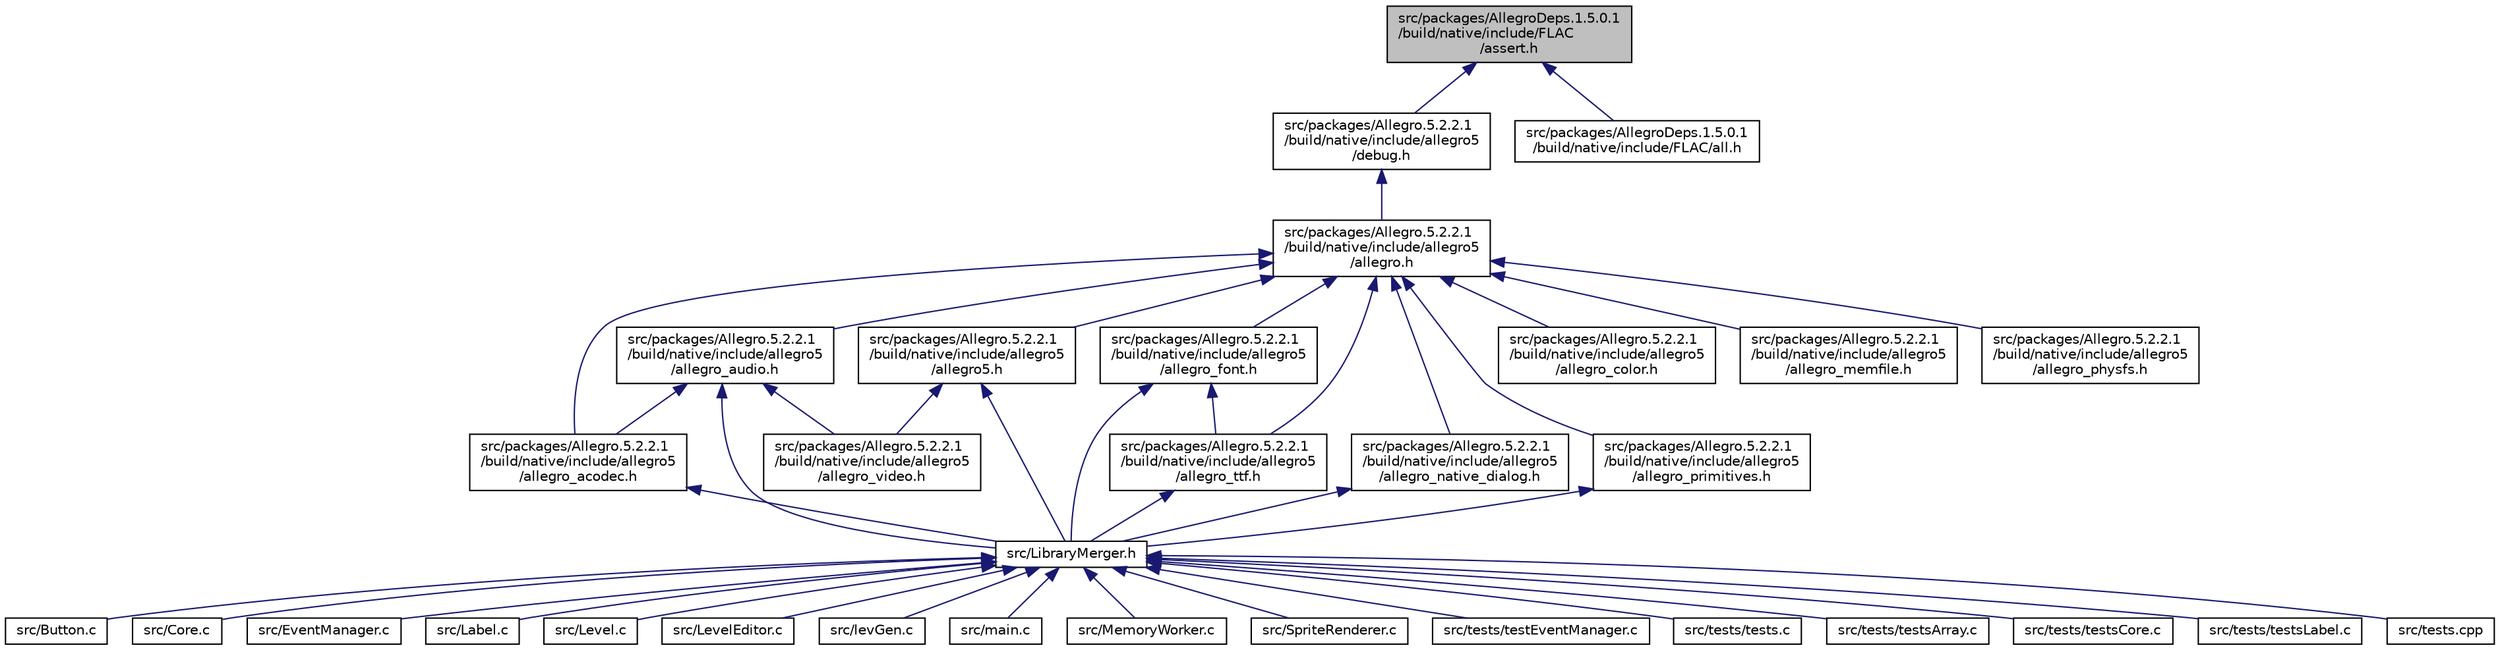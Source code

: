 digraph "src/packages/AllegroDeps.1.5.0.1/build/native/include/FLAC/assert.h"
{
  edge [fontname="Helvetica",fontsize="10",labelfontname="Helvetica",labelfontsize="10"];
  node [fontname="Helvetica",fontsize="10",shape=record];
  Node1 [label="src/packages/AllegroDeps.1.5.0.1\l/build/native/include/FLAC\l/assert.h",height=0.2,width=0.4,color="black", fillcolor="grey75", style="filled", fontcolor="black"];
  Node1 -> Node2 [dir="back",color="midnightblue",fontsize="10",style="solid"];
  Node2 [label="src/packages/Allegro.5.2.2.1\l/build/native/include/allegro5\l/debug.h",height=0.2,width=0.4,color="black", fillcolor="white", style="filled",URL="$debug_8h.html"];
  Node2 -> Node3 [dir="back",color="midnightblue",fontsize="10",style="solid"];
  Node3 [label="src/packages/Allegro.5.2.2.1\l/build/native/include/allegro5\l/allegro.h",height=0.2,width=0.4,color="black", fillcolor="white", style="filled",URL="$allegro_8h.html"];
  Node3 -> Node4 [dir="back",color="midnightblue",fontsize="10",style="solid"];
  Node4 [label="src/packages/Allegro.5.2.2.1\l/build/native/include/allegro5\l/allegro5.h",height=0.2,width=0.4,color="black", fillcolor="white", style="filled",URL="$allegro5_8h.html"];
  Node4 -> Node5 [dir="back",color="midnightblue",fontsize="10",style="solid"];
  Node5 [label="src/LibraryMerger.h",height=0.2,width=0.4,color="black", fillcolor="white", style="filled",URL="$_library_merger_8h.html"];
  Node5 -> Node6 [dir="back",color="midnightblue",fontsize="10",style="solid"];
  Node6 [label="src/Button.c",height=0.2,width=0.4,color="black", fillcolor="white", style="filled",URL="$_button_8c.html"];
  Node5 -> Node7 [dir="back",color="midnightblue",fontsize="10",style="solid"];
  Node7 [label="src/Core.c",height=0.2,width=0.4,color="black", fillcolor="white", style="filled",URL="$_core_8c.html"];
  Node5 -> Node8 [dir="back",color="midnightblue",fontsize="10",style="solid"];
  Node8 [label="src/EventManager.c",height=0.2,width=0.4,color="black", fillcolor="white", style="filled",URL="$_event_manager_8c.html"];
  Node5 -> Node9 [dir="back",color="midnightblue",fontsize="10",style="solid"];
  Node9 [label="src/Label.c",height=0.2,width=0.4,color="black", fillcolor="white", style="filled",URL="$_label_8c.html"];
  Node5 -> Node10 [dir="back",color="midnightblue",fontsize="10",style="solid"];
  Node10 [label="src/Level.c",height=0.2,width=0.4,color="black", fillcolor="white", style="filled",URL="$_level_8c.html"];
  Node5 -> Node11 [dir="back",color="midnightblue",fontsize="10",style="solid"];
  Node11 [label="src/LevelEditor.c",height=0.2,width=0.4,color="black", fillcolor="white", style="filled",URL="$_level_editor_8c.html"];
  Node5 -> Node12 [dir="back",color="midnightblue",fontsize="10",style="solid"];
  Node12 [label="src/levGen.c",height=0.2,width=0.4,color="black", fillcolor="white", style="filled",URL="$lev_gen_8c.html"];
  Node5 -> Node13 [dir="back",color="midnightblue",fontsize="10",style="solid"];
  Node13 [label="src/main.c",height=0.2,width=0.4,color="black", fillcolor="white", style="filled",URL="$main_8c.html"];
  Node5 -> Node14 [dir="back",color="midnightblue",fontsize="10",style="solid"];
  Node14 [label="src/MemoryWorker.c",height=0.2,width=0.4,color="black", fillcolor="white", style="filled",URL="$_memory_worker_8c.html"];
  Node5 -> Node15 [dir="back",color="midnightblue",fontsize="10",style="solid"];
  Node15 [label="src/SpriteRenderer.c",height=0.2,width=0.4,color="black", fillcolor="white", style="filled",URL="$_sprite_renderer_8c.html"];
  Node5 -> Node16 [dir="back",color="midnightblue",fontsize="10",style="solid"];
  Node16 [label="src/tests/testEventManager.c",height=0.2,width=0.4,color="black", fillcolor="white", style="filled",URL="$test_event_manager_8c.html"];
  Node5 -> Node17 [dir="back",color="midnightblue",fontsize="10",style="solid"];
  Node17 [label="src/tests/tests.c",height=0.2,width=0.4,color="black", fillcolor="white", style="filled",URL="$tests_8c.html"];
  Node5 -> Node18 [dir="back",color="midnightblue",fontsize="10",style="solid"];
  Node18 [label="src/tests/testsArray.c",height=0.2,width=0.4,color="black", fillcolor="white", style="filled",URL="$tests_array_8c.html"];
  Node5 -> Node19 [dir="back",color="midnightblue",fontsize="10",style="solid"];
  Node19 [label="src/tests/testsCore.c",height=0.2,width=0.4,color="black", fillcolor="white", style="filled",URL="$tests_core_8c.html"];
  Node5 -> Node20 [dir="back",color="midnightblue",fontsize="10",style="solid"];
  Node20 [label="src/tests/testsLabel.c",height=0.2,width=0.4,color="black", fillcolor="white", style="filled",URL="$tests_label_8c.html"];
  Node5 -> Node21 [dir="back",color="midnightblue",fontsize="10",style="solid"];
  Node21 [label="src/tests.cpp",height=0.2,width=0.4,color="black", fillcolor="white", style="filled",URL="$tests_8cpp.html"];
  Node4 -> Node22 [dir="back",color="midnightblue",fontsize="10",style="solid"];
  Node22 [label="src/packages/Allegro.5.2.2.1\l/build/native/include/allegro5\l/allegro_video.h",height=0.2,width=0.4,color="black", fillcolor="white", style="filled",URL="$allegro__video_8h.html"];
  Node3 -> Node23 [dir="back",color="midnightblue",fontsize="10",style="solid"];
  Node23 [label="src/packages/Allegro.5.2.2.1\l/build/native/include/allegro5\l/allegro_acodec.h",height=0.2,width=0.4,color="black", fillcolor="white", style="filled",URL="$allegro__acodec_8h.html"];
  Node23 -> Node5 [dir="back",color="midnightblue",fontsize="10",style="solid"];
  Node3 -> Node24 [dir="back",color="midnightblue",fontsize="10",style="solid"];
  Node24 [label="src/packages/Allegro.5.2.2.1\l/build/native/include/allegro5\l/allegro_audio.h",height=0.2,width=0.4,color="black", fillcolor="white", style="filled",URL="$allegro__audio_8h.html"];
  Node24 -> Node5 [dir="back",color="midnightblue",fontsize="10",style="solid"];
  Node24 -> Node23 [dir="back",color="midnightblue",fontsize="10",style="solid"];
  Node24 -> Node22 [dir="back",color="midnightblue",fontsize="10",style="solid"];
  Node3 -> Node25 [dir="back",color="midnightblue",fontsize="10",style="solid"];
  Node25 [label="src/packages/Allegro.5.2.2.1\l/build/native/include/allegro5\l/allegro_color.h",height=0.2,width=0.4,color="black", fillcolor="white", style="filled",URL="$allegro__color_8h.html"];
  Node3 -> Node26 [dir="back",color="midnightblue",fontsize="10",style="solid"];
  Node26 [label="src/packages/Allegro.5.2.2.1\l/build/native/include/allegro5\l/allegro_font.h",height=0.2,width=0.4,color="black", fillcolor="white", style="filled",URL="$allegro__font_8h.html"];
  Node26 -> Node5 [dir="back",color="midnightblue",fontsize="10",style="solid"];
  Node26 -> Node27 [dir="back",color="midnightblue",fontsize="10",style="solid"];
  Node27 [label="src/packages/Allegro.5.2.2.1\l/build/native/include/allegro5\l/allegro_ttf.h",height=0.2,width=0.4,color="black", fillcolor="white", style="filled",URL="$allegro__ttf_8h.html"];
  Node27 -> Node5 [dir="back",color="midnightblue",fontsize="10",style="solid"];
  Node3 -> Node28 [dir="back",color="midnightblue",fontsize="10",style="solid"];
  Node28 [label="src/packages/Allegro.5.2.2.1\l/build/native/include/allegro5\l/allegro_memfile.h",height=0.2,width=0.4,color="black", fillcolor="white", style="filled",URL="$allegro__memfile_8h.html"];
  Node3 -> Node29 [dir="back",color="midnightblue",fontsize="10",style="solid"];
  Node29 [label="src/packages/Allegro.5.2.2.1\l/build/native/include/allegro5\l/allegro_native_dialog.h",height=0.2,width=0.4,color="black", fillcolor="white", style="filled",URL="$allegro__native__dialog_8h.html"];
  Node29 -> Node5 [dir="back",color="midnightblue",fontsize="10",style="solid"];
  Node3 -> Node30 [dir="back",color="midnightblue",fontsize="10",style="solid"];
  Node30 [label="src/packages/Allegro.5.2.2.1\l/build/native/include/allegro5\l/allegro_physfs.h",height=0.2,width=0.4,color="black", fillcolor="white", style="filled",URL="$allegro__physfs_8h.html"];
  Node3 -> Node31 [dir="back",color="midnightblue",fontsize="10",style="solid"];
  Node31 [label="src/packages/Allegro.5.2.2.1\l/build/native/include/allegro5\l/allegro_primitives.h",height=0.2,width=0.4,color="black", fillcolor="white", style="filled",URL="$allegro__primitives_8h.html"];
  Node31 -> Node5 [dir="back",color="midnightblue",fontsize="10",style="solid"];
  Node3 -> Node27 [dir="back",color="midnightblue",fontsize="10",style="solid"];
  Node1 -> Node32 [dir="back",color="midnightblue",fontsize="10",style="solid"];
  Node32 [label="src/packages/AllegroDeps.1.5.0.1\l/build/native/include/FLAC/all.h",height=0.2,width=0.4,color="black", fillcolor="white", style="filled",URL="$all_8h.html"];
}

